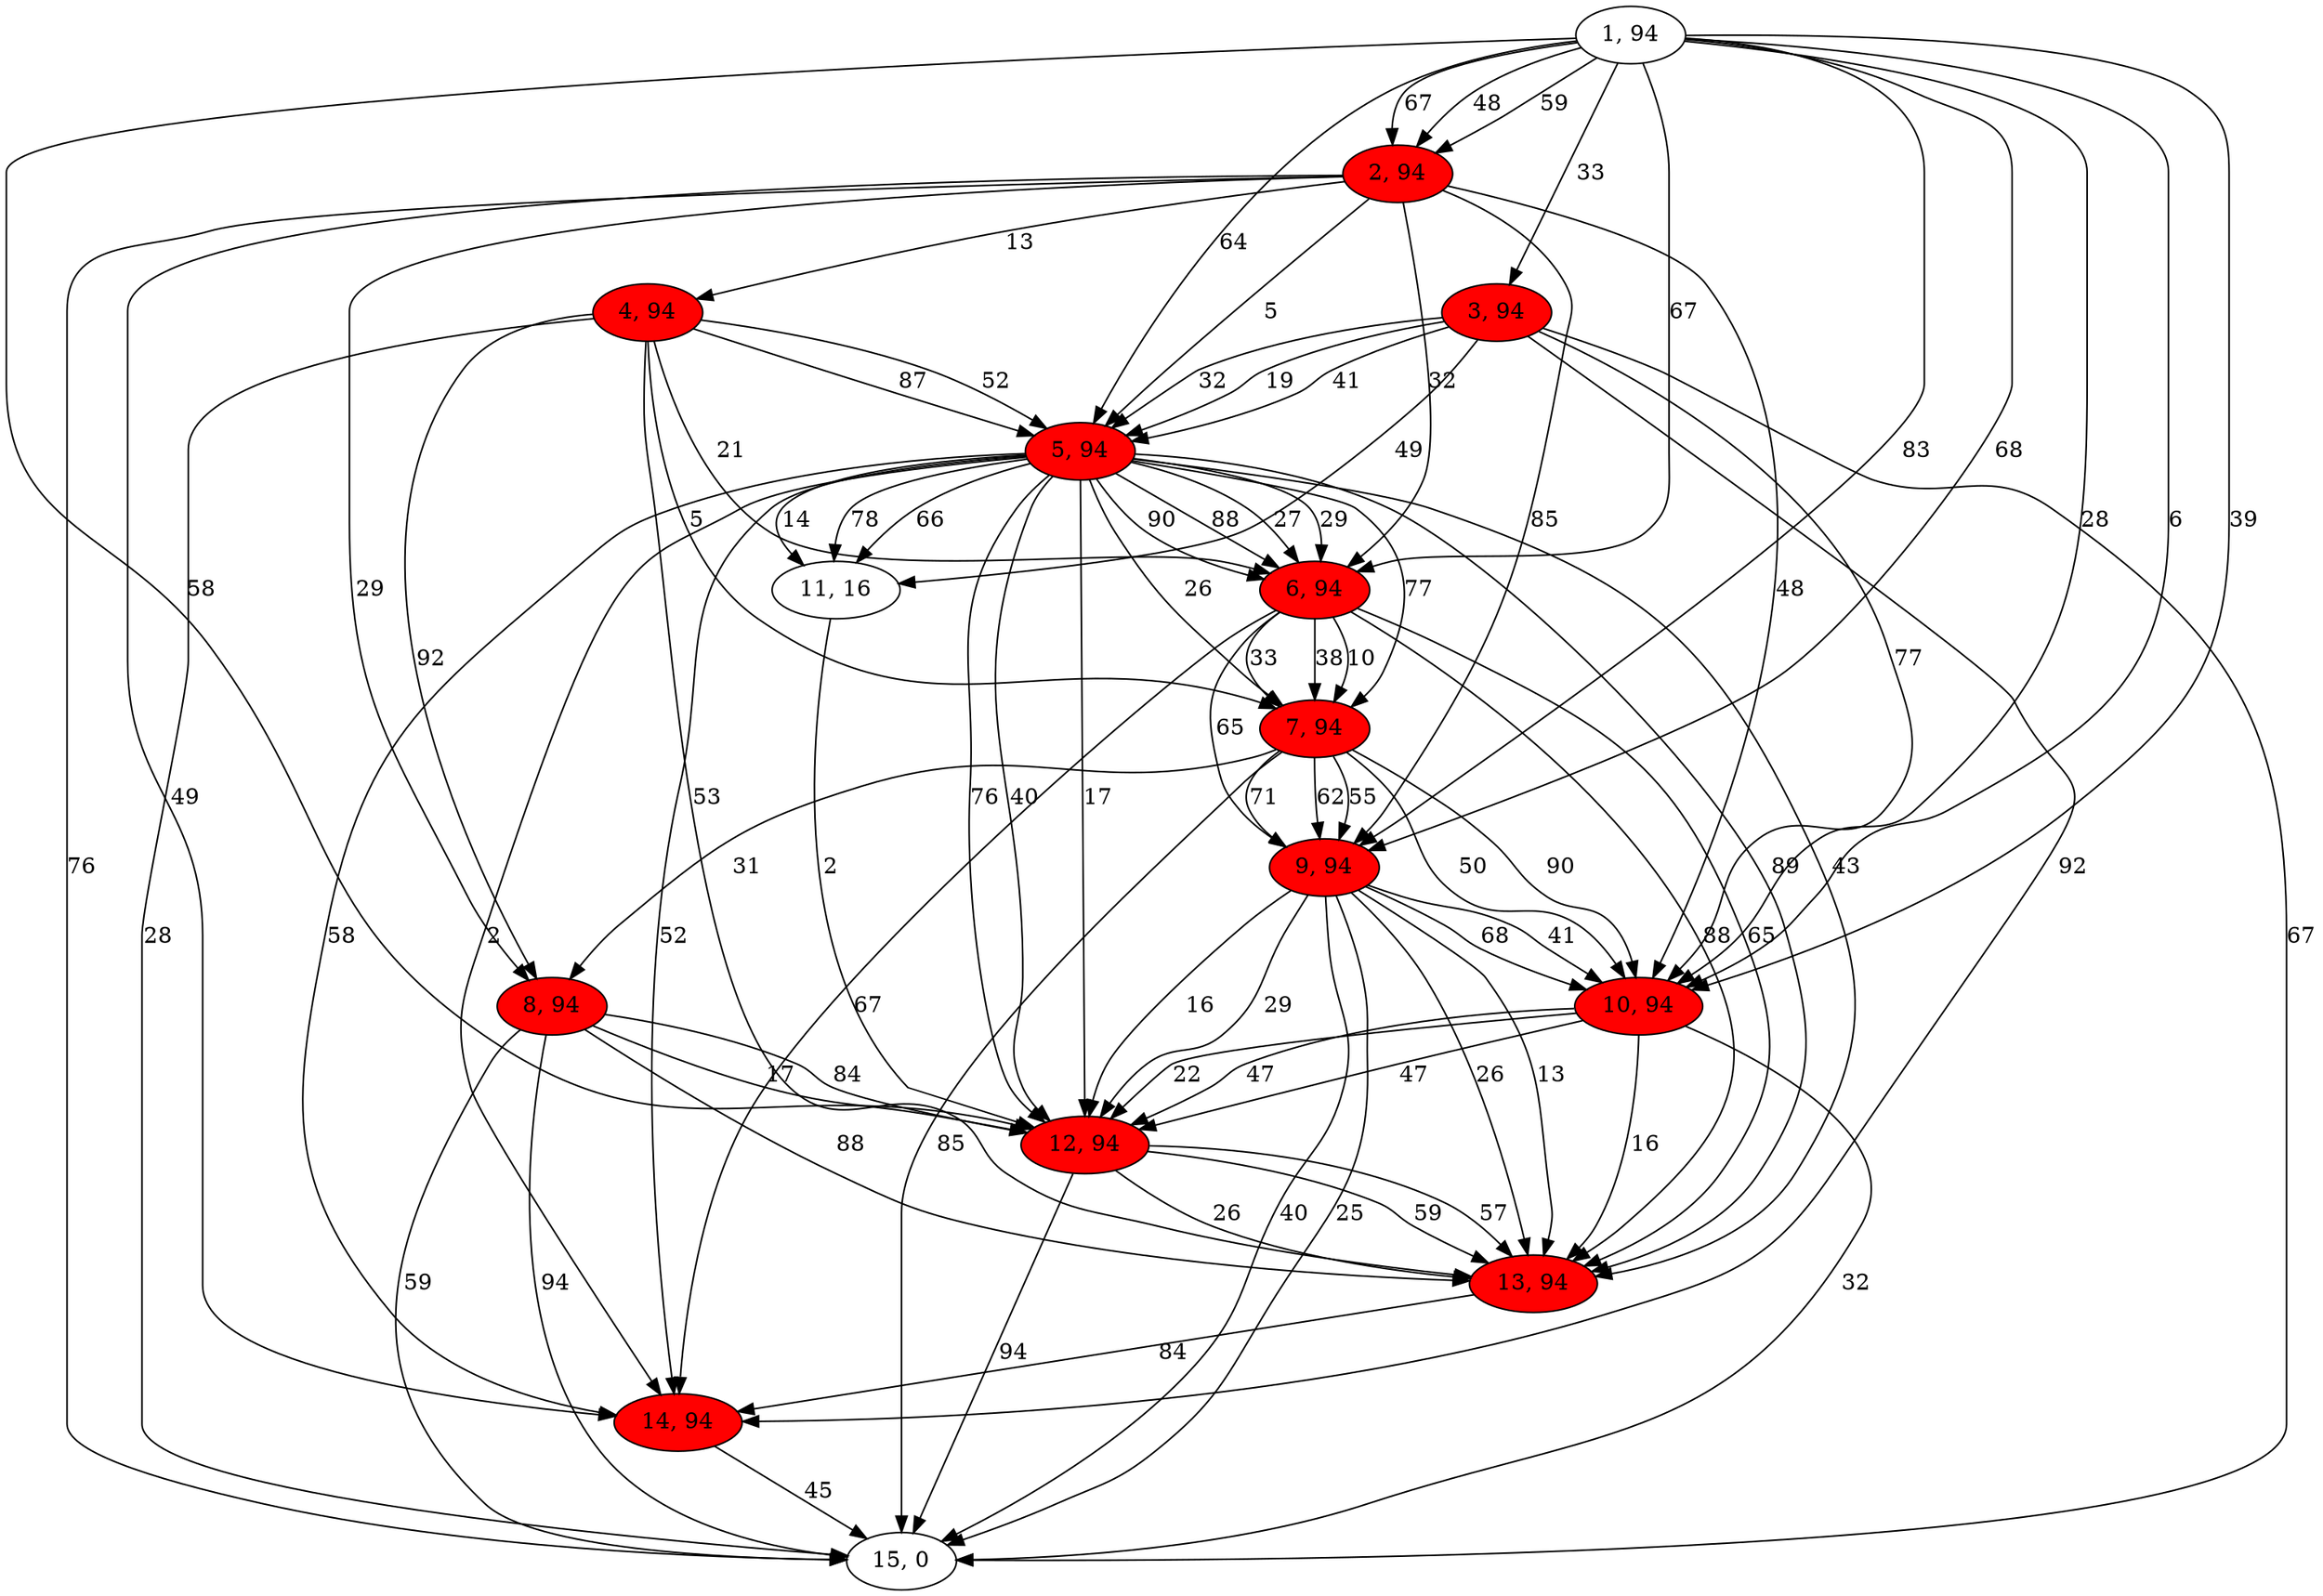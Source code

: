 digraph G{
1[label="1, 94"]
2[label="2, 94"]
3[label="3, 94"]
4[label="4, 94"]
5[label="5, 94"]
6[label="6, 94"]
7[label="7, 94"]
8[label="8, 94"]
9[label="9, 94"]
10[label="10, 94"]
11[label="11, 16"]
12[label="12, 94"]
13[label="13, 94"]
14[label="14, 94"]
15[label="15, 0"]
1->10[label="39"]
1->6[label="67"]
1->5[label="64"]
1->9[label="83"]
1->2[label="67"]
1->10[label="28"]
1->9[label="68"]
1->2[label="48"]
1->10[label="6"]
1->12[label="58"]
1->3[label="33"]
1->2[label="59"]
2[style = filled,fillcolor=red]
2->15[label="76"]
2->6[label="32"]
2->14[label="49"]
2->8[label="29"]
2->9[label="85"]
2->10[label="48"]
2->5[label="5"]
2->4[label="13"]
3[style = filled,fillcolor=red]
3->5[label="32"]
3->5[label="19"]
3->10[label="77"]
3->14[label="92"]
3->15[label="67"]
3->5[label="41"]
3->11[label="49"]
4[style = filled,fillcolor=red]
4->5[label="87"]
4->7[label="5"]
4->13[label="53"]
4->8[label="92"]
4->5[label="52"]
4->15[label="28"]
4->6[label="21"]
5[style = filled,fillcolor=red]
5->6[label="88"]
5->6[label="27"]
5->6[label="29"]
5->11[label="66"]
5->11[label="14"]
5->12[label="40"]
5->12[label="17"]
5->14[label="52"]
5->7[label="77"]
5->14[label="58"]
5->6[label="90"]
5->13[label="89"]
5->7[label="26"]
5->14[label="2"]
5->13[label="43"]
5->12[label="76"]
5->11[label="78"]
6[style = filled,fillcolor=red]
6->14[label="67"]
6->7[label="33"]
6->9[label="65"]
6->7[label="38"]
6->13[label="88"]
6->13[label="65"]
6->7[label="10"]
7[style = filled,fillcolor=red]
7->10[label="50"]
7->9[label="71"]
7->15[label="85"]
7->10[label="90"]
7->9[label="62"]
7->9[label="55"]
7->8[label="31"]
8[style = filled,fillcolor=red]
8->15[label="59"]
8->12[label="17"]
8->12[label="84"]
8->15[label="94"]
8->13[label="88"]
9[style = filled,fillcolor=red]
9->12[label="16"]
9->13[label="13"]
9->15[label="40"]
9->15[label="25"]
9->12[label="29"]
9->13[label="26"]
9->10[label="68"]
9->10[label="41"]
10[style = filled,fillcolor=red]
10->12[label="47"]
10->15[label="32"]
10->12[label="47"]
10->13[label="16"]
10->12[label="22"]
11->12[label="2"]
12[style = filled,fillcolor=red]
12->13[label="26"]
12->13[label="59"]
12->13[label="57"]
12->15[label="94"]
13[style = filled,fillcolor=red]
13->14[label="84"]
14[style = filled,fillcolor=red]
14->15[label="45"]
}
